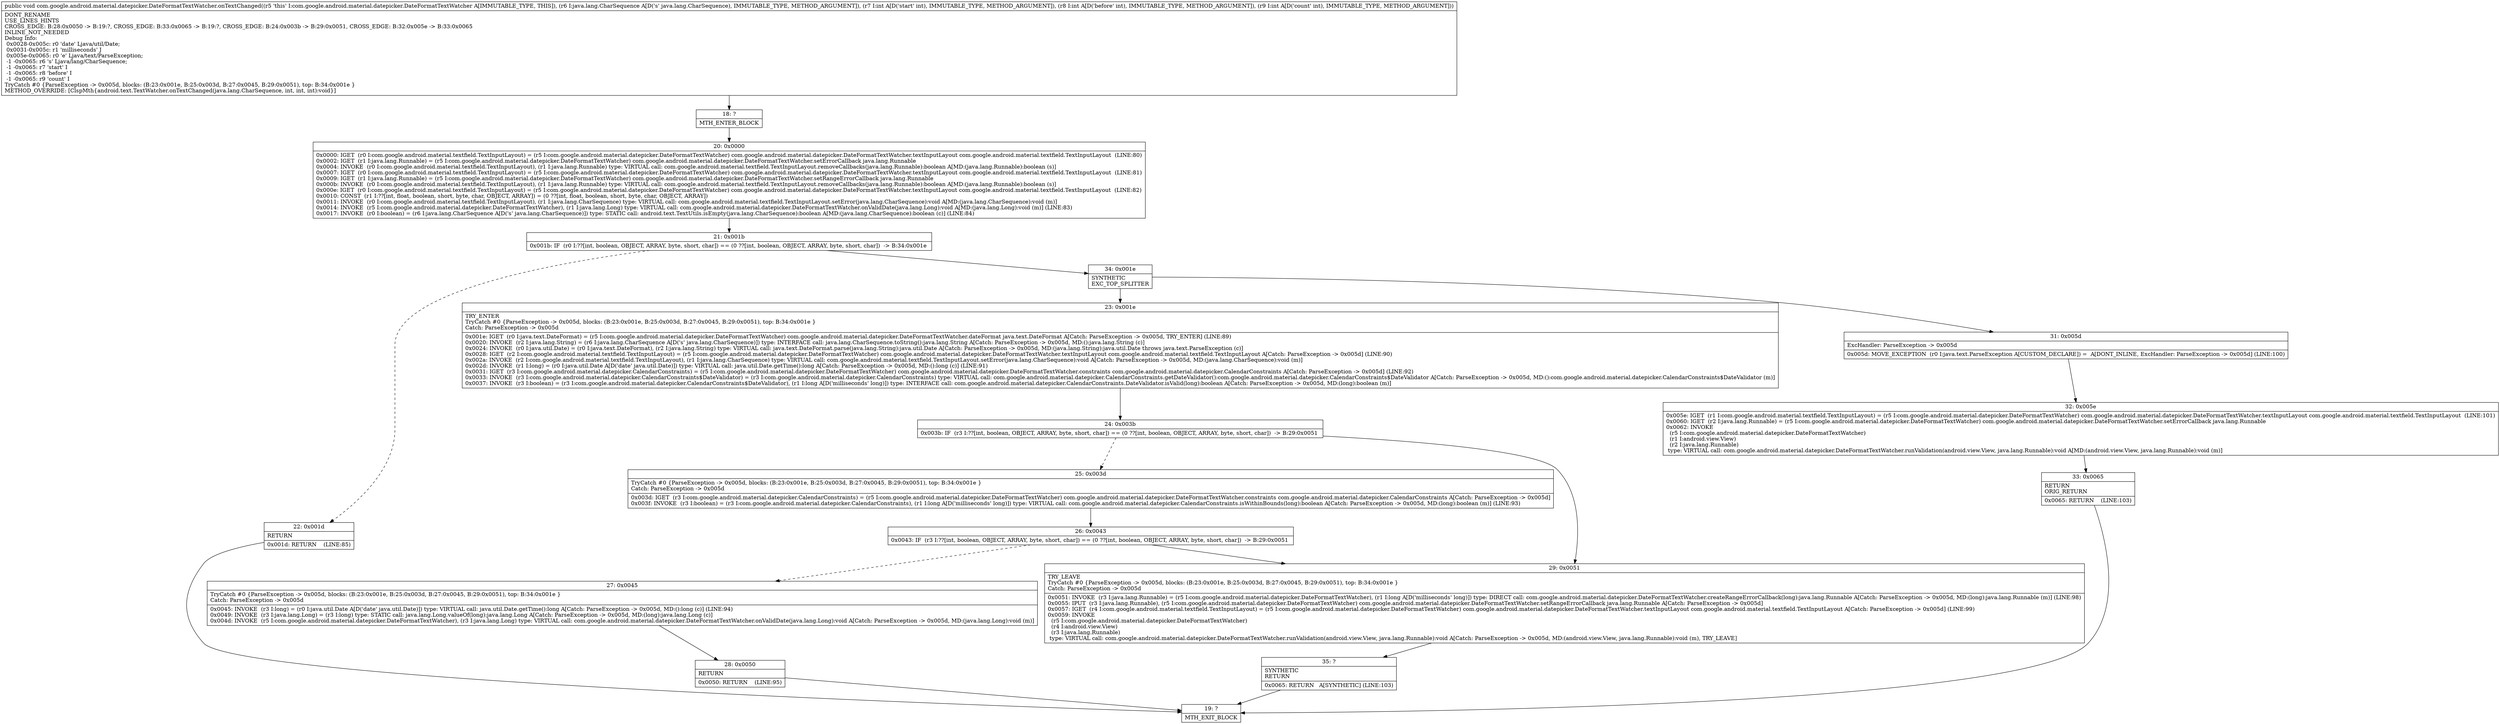 digraph "CFG forcom.google.android.material.datepicker.DateFormatTextWatcher.onTextChanged(Ljava\/lang\/CharSequence;III)V" {
Node_18 [shape=record,label="{18\:\ ?|MTH_ENTER_BLOCK\l}"];
Node_20 [shape=record,label="{20\:\ 0x0000|0x0000: IGET  (r0 I:com.google.android.material.textfield.TextInputLayout) = (r5 I:com.google.android.material.datepicker.DateFormatTextWatcher) com.google.android.material.datepicker.DateFormatTextWatcher.textInputLayout com.google.android.material.textfield.TextInputLayout  (LINE:80)\l0x0002: IGET  (r1 I:java.lang.Runnable) = (r5 I:com.google.android.material.datepicker.DateFormatTextWatcher) com.google.android.material.datepicker.DateFormatTextWatcher.setErrorCallback java.lang.Runnable \l0x0004: INVOKE  (r0 I:com.google.android.material.textfield.TextInputLayout), (r1 I:java.lang.Runnable) type: VIRTUAL call: com.google.android.material.textfield.TextInputLayout.removeCallbacks(java.lang.Runnable):boolean A[MD:(java.lang.Runnable):boolean (s)]\l0x0007: IGET  (r0 I:com.google.android.material.textfield.TextInputLayout) = (r5 I:com.google.android.material.datepicker.DateFormatTextWatcher) com.google.android.material.datepicker.DateFormatTextWatcher.textInputLayout com.google.android.material.textfield.TextInputLayout  (LINE:81)\l0x0009: IGET  (r1 I:java.lang.Runnable) = (r5 I:com.google.android.material.datepicker.DateFormatTextWatcher) com.google.android.material.datepicker.DateFormatTextWatcher.setRangeErrorCallback java.lang.Runnable \l0x000b: INVOKE  (r0 I:com.google.android.material.textfield.TextInputLayout), (r1 I:java.lang.Runnable) type: VIRTUAL call: com.google.android.material.textfield.TextInputLayout.removeCallbacks(java.lang.Runnable):boolean A[MD:(java.lang.Runnable):boolean (s)]\l0x000e: IGET  (r0 I:com.google.android.material.textfield.TextInputLayout) = (r5 I:com.google.android.material.datepicker.DateFormatTextWatcher) com.google.android.material.datepicker.DateFormatTextWatcher.textInputLayout com.google.android.material.textfield.TextInputLayout  (LINE:82)\l0x0010: CONST  (r1 I:??[int, float, boolean, short, byte, char, OBJECT, ARRAY]) = (0 ??[int, float, boolean, short, byte, char, OBJECT, ARRAY]) \l0x0011: INVOKE  (r0 I:com.google.android.material.textfield.TextInputLayout), (r1 I:java.lang.CharSequence) type: VIRTUAL call: com.google.android.material.textfield.TextInputLayout.setError(java.lang.CharSequence):void A[MD:(java.lang.CharSequence):void (m)]\l0x0014: INVOKE  (r5 I:com.google.android.material.datepicker.DateFormatTextWatcher), (r1 I:java.lang.Long) type: VIRTUAL call: com.google.android.material.datepicker.DateFormatTextWatcher.onValidDate(java.lang.Long):void A[MD:(java.lang.Long):void (m)] (LINE:83)\l0x0017: INVOKE  (r0 I:boolean) = (r6 I:java.lang.CharSequence A[D('s' java.lang.CharSequence)]) type: STATIC call: android.text.TextUtils.isEmpty(java.lang.CharSequence):boolean A[MD:(java.lang.CharSequence):boolean (c)] (LINE:84)\l}"];
Node_21 [shape=record,label="{21\:\ 0x001b|0x001b: IF  (r0 I:??[int, boolean, OBJECT, ARRAY, byte, short, char]) == (0 ??[int, boolean, OBJECT, ARRAY, byte, short, char])  \-\> B:34:0x001e \l}"];
Node_22 [shape=record,label="{22\:\ 0x001d|RETURN\l|0x001d: RETURN    (LINE:85)\l}"];
Node_19 [shape=record,label="{19\:\ ?|MTH_EXIT_BLOCK\l}"];
Node_34 [shape=record,label="{34\:\ 0x001e|SYNTHETIC\lEXC_TOP_SPLITTER\l}"];
Node_23 [shape=record,label="{23\:\ 0x001e|TRY_ENTER\lTryCatch #0 \{ParseException \-\> 0x005d, blocks: (B:23:0x001e, B:25:0x003d, B:27:0x0045, B:29:0x0051), top: B:34:0x001e \}\lCatch: ParseException \-\> 0x005d\l|0x001e: IGET  (r0 I:java.text.DateFormat) = (r5 I:com.google.android.material.datepicker.DateFormatTextWatcher) com.google.android.material.datepicker.DateFormatTextWatcher.dateFormat java.text.DateFormat A[Catch: ParseException \-\> 0x005d, TRY_ENTER] (LINE:89)\l0x0020: INVOKE  (r2 I:java.lang.String) = (r6 I:java.lang.CharSequence A[D('s' java.lang.CharSequence)]) type: INTERFACE call: java.lang.CharSequence.toString():java.lang.String A[Catch: ParseException \-\> 0x005d, MD:():java.lang.String (c)]\l0x0024: INVOKE  (r0 I:java.util.Date) = (r0 I:java.text.DateFormat), (r2 I:java.lang.String) type: VIRTUAL call: java.text.DateFormat.parse(java.lang.String):java.util.Date A[Catch: ParseException \-\> 0x005d, MD:(java.lang.String):java.util.Date throws java.text.ParseException (c)]\l0x0028: IGET  (r2 I:com.google.android.material.textfield.TextInputLayout) = (r5 I:com.google.android.material.datepicker.DateFormatTextWatcher) com.google.android.material.datepicker.DateFormatTextWatcher.textInputLayout com.google.android.material.textfield.TextInputLayout A[Catch: ParseException \-\> 0x005d] (LINE:90)\l0x002a: INVOKE  (r2 I:com.google.android.material.textfield.TextInputLayout), (r1 I:java.lang.CharSequence) type: VIRTUAL call: com.google.android.material.textfield.TextInputLayout.setError(java.lang.CharSequence):void A[Catch: ParseException \-\> 0x005d, MD:(java.lang.CharSequence):void (m)]\l0x002d: INVOKE  (r1 I:long) = (r0 I:java.util.Date A[D('date' java.util.Date)]) type: VIRTUAL call: java.util.Date.getTime():long A[Catch: ParseException \-\> 0x005d, MD:():long (c)] (LINE:91)\l0x0031: IGET  (r3 I:com.google.android.material.datepicker.CalendarConstraints) = (r5 I:com.google.android.material.datepicker.DateFormatTextWatcher) com.google.android.material.datepicker.DateFormatTextWatcher.constraints com.google.android.material.datepicker.CalendarConstraints A[Catch: ParseException \-\> 0x005d] (LINE:92)\l0x0033: INVOKE  (r3 I:com.google.android.material.datepicker.CalendarConstraints$DateValidator) = (r3 I:com.google.android.material.datepicker.CalendarConstraints) type: VIRTUAL call: com.google.android.material.datepicker.CalendarConstraints.getDateValidator():com.google.android.material.datepicker.CalendarConstraints$DateValidator A[Catch: ParseException \-\> 0x005d, MD:():com.google.android.material.datepicker.CalendarConstraints$DateValidator (m)]\l0x0037: INVOKE  (r3 I:boolean) = (r3 I:com.google.android.material.datepicker.CalendarConstraints$DateValidator), (r1 I:long A[D('milliseconds' long)]) type: INTERFACE call: com.google.android.material.datepicker.CalendarConstraints.DateValidator.isValid(long):boolean A[Catch: ParseException \-\> 0x005d, MD:(long):boolean (m)]\l}"];
Node_24 [shape=record,label="{24\:\ 0x003b|0x003b: IF  (r3 I:??[int, boolean, OBJECT, ARRAY, byte, short, char]) == (0 ??[int, boolean, OBJECT, ARRAY, byte, short, char])  \-\> B:29:0x0051 \l}"];
Node_25 [shape=record,label="{25\:\ 0x003d|TryCatch #0 \{ParseException \-\> 0x005d, blocks: (B:23:0x001e, B:25:0x003d, B:27:0x0045, B:29:0x0051), top: B:34:0x001e \}\lCatch: ParseException \-\> 0x005d\l|0x003d: IGET  (r3 I:com.google.android.material.datepicker.CalendarConstraints) = (r5 I:com.google.android.material.datepicker.DateFormatTextWatcher) com.google.android.material.datepicker.DateFormatTextWatcher.constraints com.google.android.material.datepicker.CalendarConstraints A[Catch: ParseException \-\> 0x005d]\l0x003f: INVOKE  (r3 I:boolean) = (r3 I:com.google.android.material.datepicker.CalendarConstraints), (r1 I:long A[D('milliseconds' long)]) type: VIRTUAL call: com.google.android.material.datepicker.CalendarConstraints.isWithinBounds(long):boolean A[Catch: ParseException \-\> 0x005d, MD:(long):boolean (m)] (LINE:93)\l}"];
Node_26 [shape=record,label="{26\:\ 0x0043|0x0043: IF  (r3 I:??[int, boolean, OBJECT, ARRAY, byte, short, char]) == (0 ??[int, boolean, OBJECT, ARRAY, byte, short, char])  \-\> B:29:0x0051 \l}"];
Node_27 [shape=record,label="{27\:\ 0x0045|TryCatch #0 \{ParseException \-\> 0x005d, blocks: (B:23:0x001e, B:25:0x003d, B:27:0x0045, B:29:0x0051), top: B:34:0x001e \}\lCatch: ParseException \-\> 0x005d\l|0x0045: INVOKE  (r3 I:long) = (r0 I:java.util.Date A[D('date' java.util.Date)]) type: VIRTUAL call: java.util.Date.getTime():long A[Catch: ParseException \-\> 0x005d, MD:():long (c)] (LINE:94)\l0x0049: INVOKE  (r3 I:java.lang.Long) = (r3 I:long) type: STATIC call: java.lang.Long.valueOf(long):java.lang.Long A[Catch: ParseException \-\> 0x005d, MD:(long):java.lang.Long (c)]\l0x004d: INVOKE  (r5 I:com.google.android.material.datepicker.DateFormatTextWatcher), (r3 I:java.lang.Long) type: VIRTUAL call: com.google.android.material.datepicker.DateFormatTextWatcher.onValidDate(java.lang.Long):void A[Catch: ParseException \-\> 0x005d, MD:(java.lang.Long):void (m)]\l}"];
Node_28 [shape=record,label="{28\:\ 0x0050|RETURN\l|0x0050: RETURN    (LINE:95)\l}"];
Node_29 [shape=record,label="{29\:\ 0x0051|TRY_LEAVE\lTryCatch #0 \{ParseException \-\> 0x005d, blocks: (B:23:0x001e, B:25:0x003d, B:27:0x0045, B:29:0x0051), top: B:34:0x001e \}\lCatch: ParseException \-\> 0x005d\l|0x0051: INVOKE  (r3 I:java.lang.Runnable) = (r5 I:com.google.android.material.datepicker.DateFormatTextWatcher), (r1 I:long A[D('milliseconds' long)]) type: DIRECT call: com.google.android.material.datepicker.DateFormatTextWatcher.createRangeErrorCallback(long):java.lang.Runnable A[Catch: ParseException \-\> 0x005d, MD:(long):java.lang.Runnable (m)] (LINE:98)\l0x0055: IPUT  (r3 I:java.lang.Runnable), (r5 I:com.google.android.material.datepicker.DateFormatTextWatcher) com.google.android.material.datepicker.DateFormatTextWatcher.setRangeErrorCallback java.lang.Runnable A[Catch: ParseException \-\> 0x005d]\l0x0057: IGET  (r4 I:com.google.android.material.textfield.TextInputLayout) = (r5 I:com.google.android.material.datepicker.DateFormatTextWatcher) com.google.android.material.datepicker.DateFormatTextWatcher.textInputLayout com.google.android.material.textfield.TextInputLayout A[Catch: ParseException \-\> 0x005d] (LINE:99)\l0x0059: INVOKE  \l  (r5 I:com.google.android.material.datepicker.DateFormatTextWatcher)\l  (r4 I:android.view.View)\l  (r3 I:java.lang.Runnable)\l type: VIRTUAL call: com.google.android.material.datepicker.DateFormatTextWatcher.runValidation(android.view.View, java.lang.Runnable):void A[Catch: ParseException \-\> 0x005d, MD:(android.view.View, java.lang.Runnable):void (m), TRY_LEAVE]\l}"];
Node_35 [shape=record,label="{35\:\ ?|SYNTHETIC\lRETURN\l|0x0065: RETURN   A[SYNTHETIC] (LINE:103)\l}"];
Node_31 [shape=record,label="{31\:\ 0x005d|ExcHandler: ParseException \-\> 0x005d\l|0x005d: MOVE_EXCEPTION  (r0 I:java.text.ParseException A[CUSTOM_DECLARE]) =  A[DONT_INLINE, ExcHandler: ParseException \-\> 0x005d] (LINE:100)\l}"];
Node_32 [shape=record,label="{32\:\ 0x005e|0x005e: IGET  (r1 I:com.google.android.material.textfield.TextInputLayout) = (r5 I:com.google.android.material.datepicker.DateFormatTextWatcher) com.google.android.material.datepicker.DateFormatTextWatcher.textInputLayout com.google.android.material.textfield.TextInputLayout  (LINE:101)\l0x0060: IGET  (r2 I:java.lang.Runnable) = (r5 I:com.google.android.material.datepicker.DateFormatTextWatcher) com.google.android.material.datepicker.DateFormatTextWatcher.setErrorCallback java.lang.Runnable \l0x0062: INVOKE  \l  (r5 I:com.google.android.material.datepicker.DateFormatTextWatcher)\l  (r1 I:android.view.View)\l  (r2 I:java.lang.Runnable)\l type: VIRTUAL call: com.google.android.material.datepicker.DateFormatTextWatcher.runValidation(android.view.View, java.lang.Runnable):void A[MD:(android.view.View, java.lang.Runnable):void (m)]\l}"];
Node_33 [shape=record,label="{33\:\ 0x0065|RETURN\lORIG_RETURN\l|0x0065: RETURN    (LINE:103)\l}"];
MethodNode[shape=record,label="{public void com.google.android.material.datepicker.DateFormatTextWatcher.onTextChanged((r5 'this' I:com.google.android.material.datepicker.DateFormatTextWatcher A[IMMUTABLE_TYPE, THIS]), (r6 I:java.lang.CharSequence A[D('s' java.lang.CharSequence), IMMUTABLE_TYPE, METHOD_ARGUMENT]), (r7 I:int A[D('start' int), IMMUTABLE_TYPE, METHOD_ARGUMENT]), (r8 I:int A[D('before' int), IMMUTABLE_TYPE, METHOD_ARGUMENT]), (r9 I:int A[D('count' int), IMMUTABLE_TYPE, METHOD_ARGUMENT]))  | DONT_RENAME\lUSE_LINES_HINTS\lCROSS_EDGE: B:28:0x0050 \-\> B:19:?, CROSS_EDGE: B:33:0x0065 \-\> B:19:?, CROSS_EDGE: B:24:0x003b \-\> B:29:0x0051, CROSS_EDGE: B:32:0x005e \-\> B:33:0x0065\lINLINE_NOT_NEEDED\lDebug Info:\l  0x0028\-0x005c: r0 'date' Ljava\/util\/Date;\l  0x0031\-0x005c: r1 'milliseconds' J\l  0x005e\-0x0065: r0 'e' Ljava\/text\/ParseException;\l  \-1 \-0x0065: r6 's' Ljava\/lang\/CharSequence;\l  \-1 \-0x0065: r7 'start' I\l  \-1 \-0x0065: r8 'before' I\l  \-1 \-0x0065: r9 'count' I\lTryCatch #0 \{ParseException \-\> 0x005d, blocks: (B:23:0x001e, B:25:0x003d, B:27:0x0045, B:29:0x0051), top: B:34:0x001e \}\lMETHOD_OVERRIDE: [ClspMth\{android.text.TextWatcher.onTextChanged(java.lang.CharSequence, int, int, int):void\}]\l}"];
MethodNode -> Node_18;Node_18 -> Node_20;
Node_20 -> Node_21;
Node_21 -> Node_22[style=dashed];
Node_21 -> Node_34;
Node_22 -> Node_19;
Node_34 -> Node_23;
Node_34 -> Node_31;
Node_23 -> Node_24;
Node_24 -> Node_25[style=dashed];
Node_24 -> Node_29;
Node_25 -> Node_26;
Node_26 -> Node_27[style=dashed];
Node_26 -> Node_29;
Node_27 -> Node_28;
Node_28 -> Node_19;
Node_29 -> Node_35;
Node_35 -> Node_19;
Node_31 -> Node_32;
Node_32 -> Node_33;
Node_33 -> Node_19;
}

